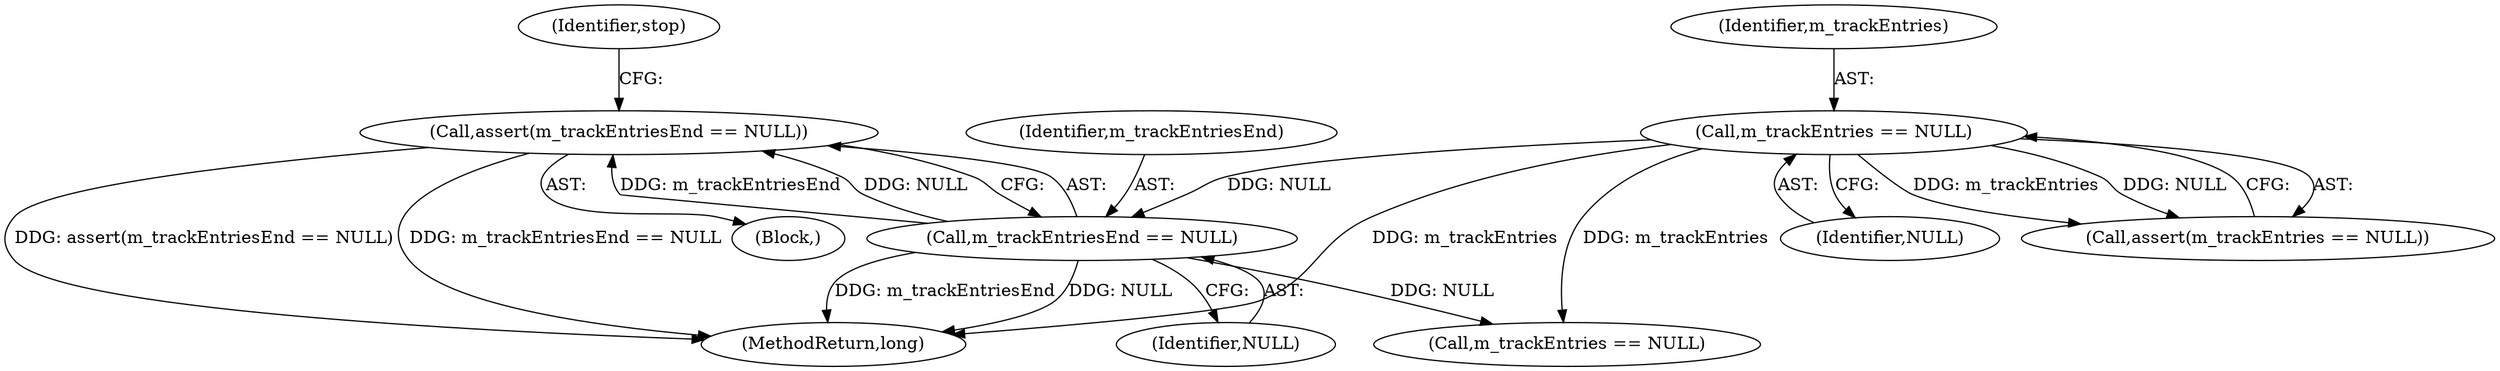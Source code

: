 digraph "1_Android_04839626ed859623901ebd3a5fd483982186b59d_170@API" {
"1000116" [label="(Call,assert(m_trackEntriesEnd == NULL))"];
"1000117" [label="(Call,m_trackEntriesEnd == NULL)"];
"1000113" [label="(Call,m_trackEntries == NULL)"];
"1000119" [label="(Identifier,NULL)"];
"1000190" [label="(Call,m_trackEntries == NULL)"];
"1000115" [label="(Identifier,NULL)"];
"1000112" [label="(Call,assert(m_trackEntries == NULL))"];
"1000114" [label="(Identifier,m_trackEntries)"];
"1000292" [label="(MethodReturn,long)"];
"1000116" [label="(Call,assert(m_trackEntriesEnd == NULL))"];
"1000111" [label="(Block,)"];
"1000117" [label="(Call,m_trackEntriesEnd == NULL)"];
"1000118" [label="(Identifier,m_trackEntriesEnd)"];
"1000113" [label="(Call,m_trackEntries == NULL)"];
"1000122" [label="(Identifier,stop)"];
"1000116" -> "1000111"  [label="AST: "];
"1000116" -> "1000117"  [label="CFG: "];
"1000117" -> "1000116"  [label="AST: "];
"1000122" -> "1000116"  [label="CFG: "];
"1000116" -> "1000292"  [label="DDG: m_trackEntriesEnd == NULL"];
"1000116" -> "1000292"  [label="DDG: assert(m_trackEntriesEnd == NULL)"];
"1000117" -> "1000116"  [label="DDG: m_trackEntriesEnd"];
"1000117" -> "1000116"  [label="DDG: NULL"];
"1000117" -> "1000119"  [label="CFG: "];
"1000118" -> "1000117"  [label="AST: "];
"1000119" -> "1000117"  [label="AST: "];
"1000117" -> "1000292"  [label="DDG: m_trackEntriesEnd"];
"1000117" -> "1000292"  [label="DDG: NULL"];
"1000113" -> "1000117"  [label="DDG: NULL"];
"1000117" -> "1000190"  [label="DDG: NULL"];
"1000113" -> "1000112"  [label="AST: "];
"1000113" -> "1000115"  [label="CFG: "];
"1000114" -> "1000113"  [label="AST: "];
"1000115" -> "1000113"  [label="AST: "];
"1000112" -> "1000113"  [label="CFG: "];
"1000113" -> "1000292"  [label="DDG: m_trackEntries"];
"1000113" -> "1000112"  [label="DDG: m_trackEntries"];
"1000113" -> "1000112"  [label="DDG: NULL"];
"1000113" -> "1000190"  [label="DDG: m_trackEntries"];
}
